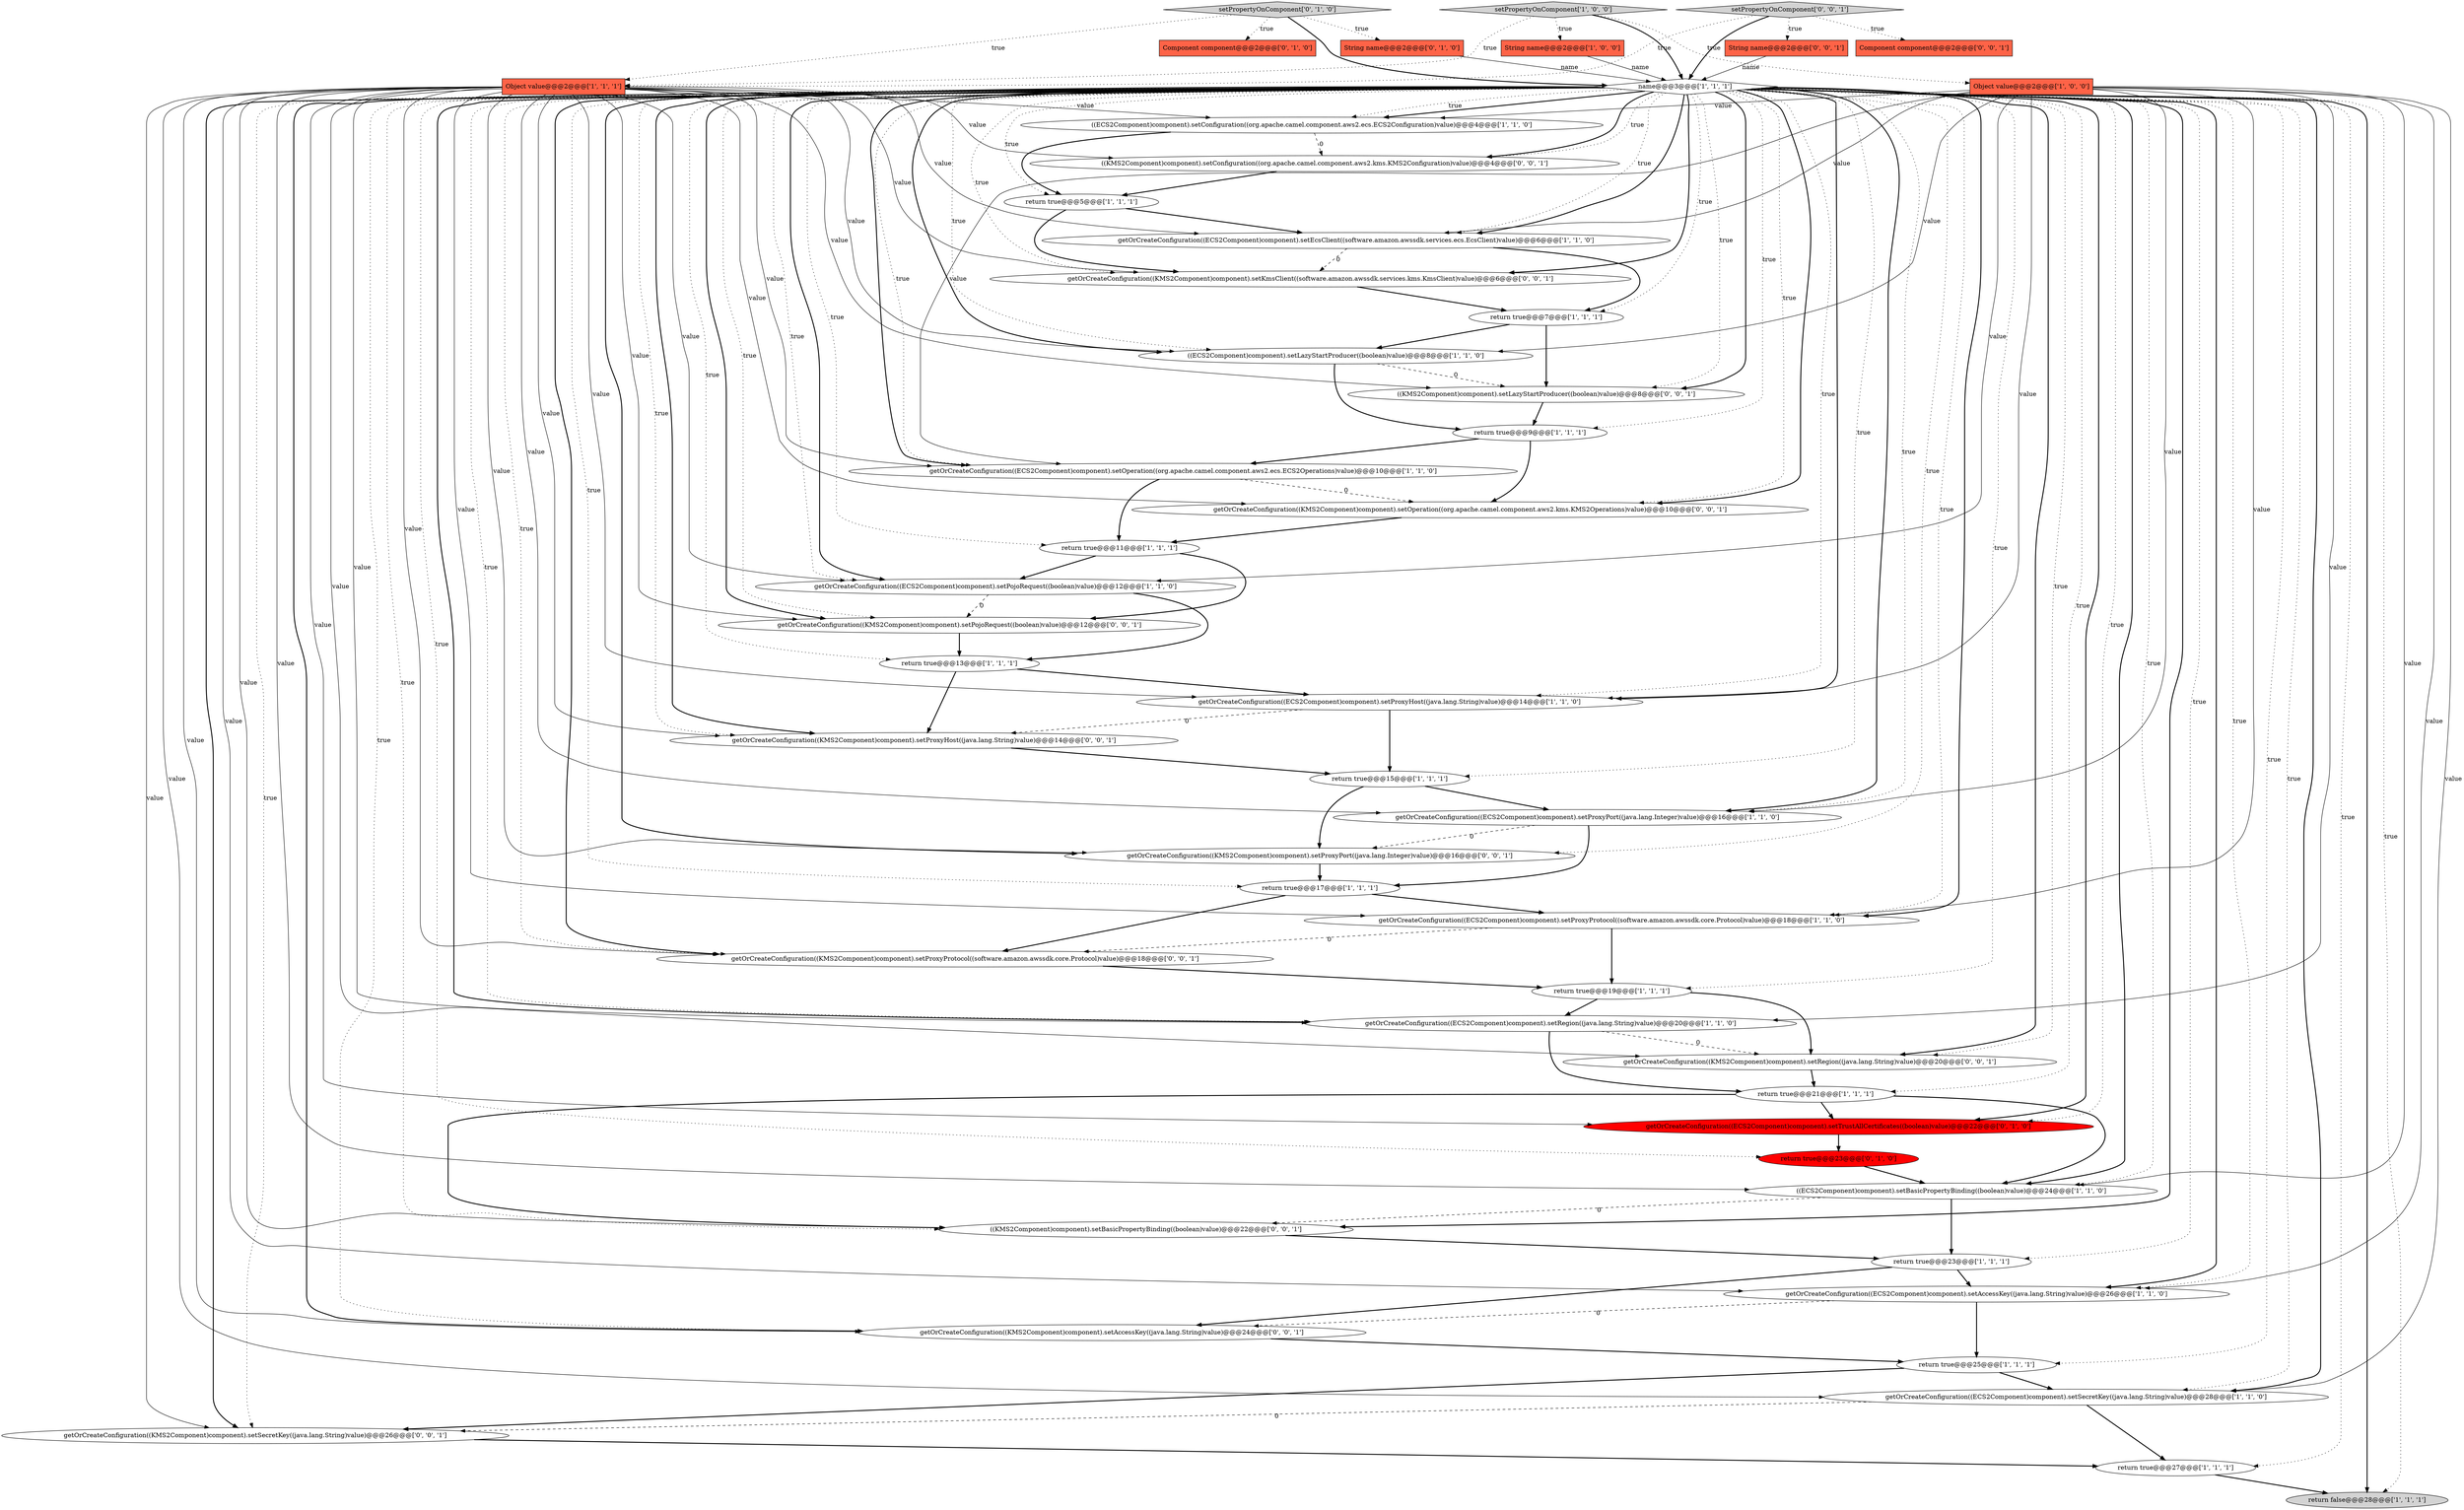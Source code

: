 digraph {
23 [style = filled, label = "getOrCreateConfiguration((ECS2Component)component).setProxyHost((java.lang.String)value)@@@14@@@['1', '1', '0']", fillcolor = white, shape = ellipse image = "AAA0AAABBB1BBB"];
30 [style = filled, label = "String name@@@2@@@['0', '1', '0']", fillcolor = tomato, shape = box image = "AAA0AAABBB2BBB"];
39 [style = filled, label = "getOrCreateConfiguration((KMS2Component)component).setProxyPort((java.lang.Integer)value)@@@16@@@['0', '0', '1']", fillcolor = white, shape = ellipse image = "AAA0AAABBB3BBB"];
1 [style = filled, label = "return true@@@5@@@['1', '1', '1']", fillcolor = white, shape = ellipse image = "AAA0AAABBB1BBB"];
19 [style = filled, label = "String name@@@2@@@['1', '0', '0']", fillcolor = tomato, shape = box image = "AAA0AAABBB1BBB"];
8 [style = filled, label = "return true@@@21@@@['1', '1', '1']", fillcolor = white, shape = ellipse image = "AAA0AAABBB1BBB"];
27 [style = filled, label = "getOrCreateConfiguration((ECS2Component)component).setProxyProtocol((software.amazon.awssdk.core.Protocol)value)@@@18@@@['1', '1', '0']", fillcolor = white, shape = ellipse image = "AAA0AAABBB1BBB"];
26 [style = filled, label = "getOrCreateConfiguration((ECS2Component)component).setAccessKey((java.lang.String)value)@@@26@@@['1', '1', '0']", fillcolor = white, shape = ellipse image = "AAA0AAABBB1BBB"];
46 [style = filled, label = "getOrCreateConfiguration((KMS2Component)component).setPojoRequest((boolean)value)@@@12@@@['0', '0', '1']", fillcolor = white, shape = ellipse image = "AAA0AAABBB3BBB"];
36 [style = filled, label = "((KMS2Component)component).setLazyStartProducer((boolean)value)@@@8@@@['0', '0', '1']", fillcolor = white, shape = ellipse image = "AAA0AAABBB3BBB"];
0 [style = filled, label = "return true@@@13@@@['1', '1', '1']", fillcolor = white, shape = ellipse image = "AAA0AAABBB1BBB"];
7 [style = filled, label = "getOrCreateConfiguration((ECS2Component)component).setProxyPort((java.lang.Integer)value)@@@16@@@['1', '1', '0']", fillcolor = white, shape = ellipse image = "AAA0AAABBB1BBB"];
37 [style = filled, label = "((KMS2Component)component).setConfiguration((org.apache.camel.component.aws2.kms.KMS2Configuration)value)@@@4@@@['0', '0', '1']", fillcolor = white, shape = ellipse image = "AAA0AAABBB3BBB"];
11 [style = filled, label = "return true@@@25@@@['1', '1', '1']", fillcolor = white, shape = ellipse image = "AAA0AAABBB1BBB"];
17 [style = filled, label = "getOrCreateConfiguration((ECS2Component)component).setEcsClient((software.amazon.awssdk.services.ecs.EcsClient)value)@@@6@@@['1', '1', '0']", fillcolor = white, shape = ellipse image = "AAA0AAABBB1BBB"];
41 [style = filled, label = "getOrCreateConfiguration((KMS2Component)component).setAccessKey((java.lang.String)value)@@@24@@@['0', '0', '1']", fillcolor = white, shape = ellipse image = "AAA0AAABBB3BBB"];
22 [style = filled, label = "Object value@@@2@@@['1', '1', '1']", fillcolor = tomato, shape = box image = "AAA0AAABBB1BBB"];
15 [style = filled, label = "getOrCreateConfiguration((ECS2Component)component).setOperation((org.apache.camel.component.aws2.ecs.ECS2Operations)value)@@@10@@@['1', '1', '0']", fillcolor = white, shape = ellipse image = "AAA0AAABBB1BBB"];
16 [style = filled, label = "name@@@3@@@['1', '1', '1']", fillcolor = white, shape = diamond image = "AAA0AAABBB1BBB"];
9 [style = filled, label = "getOrCreateConfiguration((ECS2Component)component).setRegion((java.lang.String)value)@@@20@@@['1', '1', '0']", fillcolor = white, shape = ellipse image = "AAA0AAABBB1BBB"];
29 [style = filled, label = "return true@@@17@@@['1', '1', '1']", fillcolor = white, shape = ellipse image = "AAA0AAABBB1BBB"];
28 [style = filled, label = "return true@@@19@@@['1', '1', '1']", fillcolor = white, shape = ellipse image = "AAA0AAABBB1BBB"];
35 [style = filled, label = "getOrCreateConfiguration((KMS2Component)component).setOperation((org.apache.camel.component.aws2.kms.KMS2Operations)value)@@@10@@@['0', '0', '1']", fillcolor = white, shape = ellipse image = "AAA0AAABBB3BBB"];
13 [style = filled, label = "return true@@@15@@@['1', '1', '1']", fillcolor = white, shape = ellipse image = "AAA0AAABBB1BBB"];
34 [style = filled, label = "setPropertyOnComponent['0', '1', '0']", fillcolor = lightgray, shape = diamond image = "AAA0AAABBB2BBB"];
44 [style = filled, label = "getOrCreateConfiguration((KMS2Component)component).setProxyHost((java.lang.String)value)@@@14@@@['0', '0', '1']", fillcolor = white, shape = ellipse image = "AAA0AAABBB3BBB"];
20 [style = filled, label = "return true@@@7@@@['1', '1', '1']", fillcolor = white, shape = ellipse image = "AAA0AAABBB1BBB"];
49 [style = filled, label = "getOrCreateConfiguration((KMS2Component)component).setSecretKey((java.lang.String)value)@@@26@@@['0', '0', '1']", fillcolor = white, shape = ellipse image = "AAA0AAABBB3BBB"];
10 [style = filled, label = "((ECS2Component)component).setBasicPropertyBinding((boolean)value)@@@24@@@['1', '1', '0']", fillcolor = white, shape = ellipse image = "AAA0AAABBB1BBB"];
18 [style = filled, label = "setPropertyOnComponent['1', '0', '0']", fillcolor = lightgray, shape = diamond image = "AAA0AAABBB1BBB"];
6 [style = filled, label = "Object value@@@2@@@['1', '0', '0']", fillcolor = tomato, shape = box image = "AAA0AAABBB1BBB"];
5 [style = filled, label = "return true@@@23@@@['1', '1', '1']", fillcolor = white, shape = ellipse image = "AAA0AAABBB1BBB"];
32 [style = filled, label = "return true@@@23@@@['0', '1', '0']", fillcolor = red, shape = ellipse image = "AAA1AAABBB2BBB"];
45 [style = filled, label = "getOrCreateConfiguration((KMS2Component)component).setKmsClient((software.amazon.awssdk.services.kms.KmsClient)value)@@@6@@@['0', '0', '1']", fillcolor = white, shape = ellipse image = "AAA0AAABBB3BBB"];
24 [style = filled, label = "return true@@@27@@@['1', '1', '1']", fillcolor = white, shape = ellipse image = "AAA0AAABBB1BBB"];
21 [style = filled, label = "((ECS2Component)component).setConfiguration((org.apache.camel.component.aws2.ecs.ECS2Configuration)value)@@@4@@@['1', '1', '0']", fillcolor = white, shape = ellipse image = "AAA0AAABBB1BBB"];
2 [style = filled, label = "return true@@@9@@@['1', '1', '1']", fillcolor = white, shape = ellipse image = "AAA0AAABBB1BBB"];
3 [style = filled, label = "getOrCreateConfiguration((ECS2Component)component).setSecretKey((java.lang.String)value)@@@28@@@['1', '1', '0']", fillcolor = white, shape = ellipse image = "AAA0AAABBB1BBB"];
14 [style = filled, label = "return false@@@28@@@['1', '1', '1']", fillcolor = lightgray, shape = ellipse image = "AAA0AAABBB1BBB"];
4 [style = filled, label = "return true@@@11@@@['1', '1', '1']", fillcolor = white, shape = ellipse image = "AAA0AAABBB1BBB"];
33 [style = filled, label = "getOrCreateConfiguration((ECS2Component)component).setTrustAllCertificates((boolean)value)@@@22@@@['0', '1', '0']", fillcolor = red, shape = ellipse image = "AAA1AAABBB2BBB"];
47 [style = filled, label = "((KMS2Component)component).setBasicPropertyBinding((boolean)value)@@@22@@@['0', '0', '1']", fillcolor = white, shape = ellipse image = "AAA0AAABBB3BBB"];
31 [style = filled, label = "Component component@@@2@@@['0', '1', '0']", fillcolor = tomato, shape = box image = "AAA0AAABBB2BBB"];
38 [style = filled, label = "setPropertyOnComponent['0', '0', '1']", fillcolor = lightgray, shape = diamond image = "AAA0AAABBB3BBB"];
12 [style = filled, label = "((ECS2Component)component).setLazyStartProducer((boolean)value)@@@8@@@['1', '1', '0']", fillcolor = white, shape = ellipse image = "AAA0AAABBB1BBB"];
48 [style = filled, label = "getOrCreateConfiguration((KMS2Component)component).setProxyProtocol((software.amazon.awssdk.core.Protocol)value)@@@18@@@['0', '0', '1']", fillcolor = white, shape = ellipse image = "AAA0AAABBB3BBB"];
43 [style = filled, label = "getOrCreateConfiguration((KMS2Component)component).setRegion((java.lang.String)value)@@@20@@@['0', '0', '1']", fillcolor = white, shape = ellipse image = "AAA0AAABBB3BBB"];
25 [style = filled, label = "getOrCreateConfiguration((ECS2Component)component).setPojoRequest((boolean)value)@@@12@@@['1', '1', '0']", fillcolor = white, shape = ellipse image = "AAA0AAABBB1BBB"];
42 [style = filled, label = "String name@@@2@@@['0', '0', '1']", fillcolor = tomato, shape = box image = "AAA0AAABBB3BBB"];
40 [style = filled, label = "Component component@@@2@@@['0', '0', '1']", fillcolor = tomato, shape = box image = "AAA0AAABBB3BBB"];
2->35 [style = bold, label=""];
8->10 [style = bold, label=""];
16->37 [style = bold, label=""];
16->9 [style = dotted, label="true"];
46->0 [style = bold, label=""];
4->25 [style = bold, label=""];
16->13 [style = dotted, label="true"];
3->24 [style = bold, label=""];
27->28 [style = bold, label=""];
16->17 [style = dotted, label="true"];
16->7 [style = bold, label=""];
28->9 [style = bold, label=""];
16->20 [style = dotted, label="true"];
22->44 [style = solid, label="value"];
21->37 [style = dashed, label="0"];
41->11 [style = bold, label=""];
16->10 [style = dotted, label="true"];
6->9 [style = solid, label="value"];
26->11 [style = bold, label=""];
22->33 [style = solid, label="value"];
22->46 [style = solid, label="value"];
30->16 [style = solid, label="name"];
16->41 [style = bold, label=""];
16->7 [style = dotted, label="true"];
49->24 [style = bold, label=""];
22->21 [style = solid, label="value"];
12->2 [style = bold, label=""];
28->43 [style = bold, label=""];
16->39 [style = dotted, label="true"];
23->13 [style = bold, label=""];
16->49 [style = bold, label=""];
22->12 [style = solid, label="value"];
22->7 [style = solid, label="value"];
36->2 [style = bold, label=""];
22->39 [style = solid, label="value"];
21->1 [style = bold, label=""];
2->15 [style = bold, label=""];
22->35 [style = solid, label="value"];
16->5 [style = dotted, label="true"];
43->8 [style = bold, label=""];
8->47 [style = bold, label=""];
16->43 [style = bold, label=""];
6->27 [style = solid, label="value"];
16->32 [style = dotted, label="true"];
16->14 [style = bold, label=""];
16->47 [style = dotted, label="true"];
6->21 [style = solid, label="value"];
22->48 [style = solid, label="value"];
16->41 [style = dotted, label="true"];
16->9 [style = bold, label=""];
38->40 [style = dotted, label="true"];
4->46 [style = bold, label=""];
22->36 [style = solid, label="value"];
17->20 [style = bold, label=""];
7->29 [style = bold, label=""];
39->29 [style = bold, label=""];
16->3 [style = bold, label=""];
16->43 [style = dotted, label="true"];
16->46 [style = dotted, label="true"];
16->45 [style = bold, label=""];
37->1 [style = bold, label=""];
6->10 [style = solid, label="value"];
22->27 [style = solid, label="value"];
16->26 [style = bold, label=""];
16->44 [style = dotted, label="true"];
6->7 [style = solid, label="value"];
16->17 [style = bold, label=""];
16->4 [style = dotted, label="true"];
9->8 [style = bold, label=""];
17->45 [style = dashed, label="0"];
32->10 [style = bold, label=""];
16->33 [style = dotted, label="true"];
1->17 [style = bold, label=""];
18->6 [style = dotted, label="true"];
29->27 [style = bold, label=""];
34->22 [style = dotted, label="true"];
34->31 [style = dotted, label="true"];
42->16 [style = solid, label="name"];
0->23 [style = bold, label=""];
16->1 [style = dotted, label="true"];
16->33 [style = bold, label=""];
16->14 [style = dotted, label="true"];
22->25 [style = solid, label="value"];
16->21 [style = dotted, label="true"];
16->49 [style = dotted, label="true"];
16->39 [style = bold, label=""];
0->44 [style = bold, label=""];
6->12 [style = solid, label="value"];
7->39 [style = dashed, label="0"];
16->25 [style = dotted, label="true"];
48->28 [style = bold, label=""];
16->11 [style = dotted, label="true"];
1->45 [style = bold, label=""];
22->47 [style = solid, label="value"];
16->24 [style = dotted, label="true"];
38->42 [style = dotted, label="true"];
25->0 [style = bold, label=""];
16->8 [style = dotted, label="true"];
8->33 [style = bold, label=""];
16->36 [style = bold, label=""];
16->27 [style = bold, label=""];
16->35 [style = dotted, label="true"];
16->48 [style = dotted, label="true"];
38->16 [style = bold, label=""];
18->19 [style = dotted, label="true"];
16->36 [style = dotted, label="true"];
5->26 [style = bold, label=""];
22->43 [style = solid, label="value"];
38->22 [style = dotted, label="true"];
13->39 [style = bold, label=""];
16->23 [style = bold, label=""];
6->26 [style = solid, label="value"];
45->20 [style = bold, label=""];
26->41 [style = dashed, label="0"];
22->23 [style = solid, label="value"];
9->43 [style = dashed, label="0"];
15->35 [style = dashed, label="0"];
6->17 [style = solid, label="value"];
22->9 [style = solid, label="value"];
10->5 [style = bold, label=""];
11->3 [style = bold, label=""];
16->44 [style = bold, label=""];
22->49 [style = solid, label="value"];
34->16 [style = bold, label=""];
47->5 [style = bold, label=""];
16->48 [style = bold, label=""];
22->37 [style = solid, label="value"];
25->46 [style = dashed, label="0"];
33->32 [style = bold, label=""];
16->27 [style = dotted, label="true"];
34->30 [style = dotted, label="true"];
16->29 [style = dotted, label="true"];
27->48 [style = dashed, label="0"];
11->49 [style = bold, label=""];
20->36 [style = bold, label=""];
16->15 [style = dotted, label="true"];
19->16 [style = solid, label="name"];
18->22 [style = dotted, label="true"];
18->16 [style = bold, label=""];
16->46 [style = bold, label=""];
16->15 [style = bold, label=""];
22->41 [style = solid, label="value"];
16->37 [style = dotted, label="true"];
16->12 [style = dotted, label="true"];
16->2 [style = dotted, label="true"];
6->3 [style = solid, label="value"];
16->10 [style = bold, label=""];
16->47 [style = bold, label=""];
6->15 [style = solid, label="value"];
22->3 [style = solid, label="value"];
16->25 [style = bold, label=""];
22->15 [style = solid, label="value"];
16->23 [style = dotted, label="true"];
16->3 [style = dotted, label="true"];
22->26 [style = solid, label="value"];
35->4 [style = bold, label=""];
16->45 [style = dotted, label="true"];
16->26 [style = dotted, label="true"];
24->14 [style = bold, label=""];
5->41 [style = bold, label=""];
16->0 [style = dotted, label="true"];
22->45 [style = solid, label="value"];
23->44 [style = dashed, label="0"];
12->36 [style = dashed, label="0"];
13->7 [style = bold, label=""];
16->21 [style = bold, label=""];
3->49 [style = dashed, label="0"];
22->10 [style = solid, label="value"];
20->12 [style = bold, label=""];
15->4 [style = bold, label=""];
22->17 [style = solid, label="value"];
44->13 [style = bold, label=""];
6->25 [style = solid, label="value"];
16->35 [style = bold, label=""];
16->28 [style = dotted, label="true"];
29->48 [style = bold, label=""];
10->47 [style = dashed, label="0"];
16->12 [style = bold, label=""];
6->23 [style = solid, label="value"];
}
